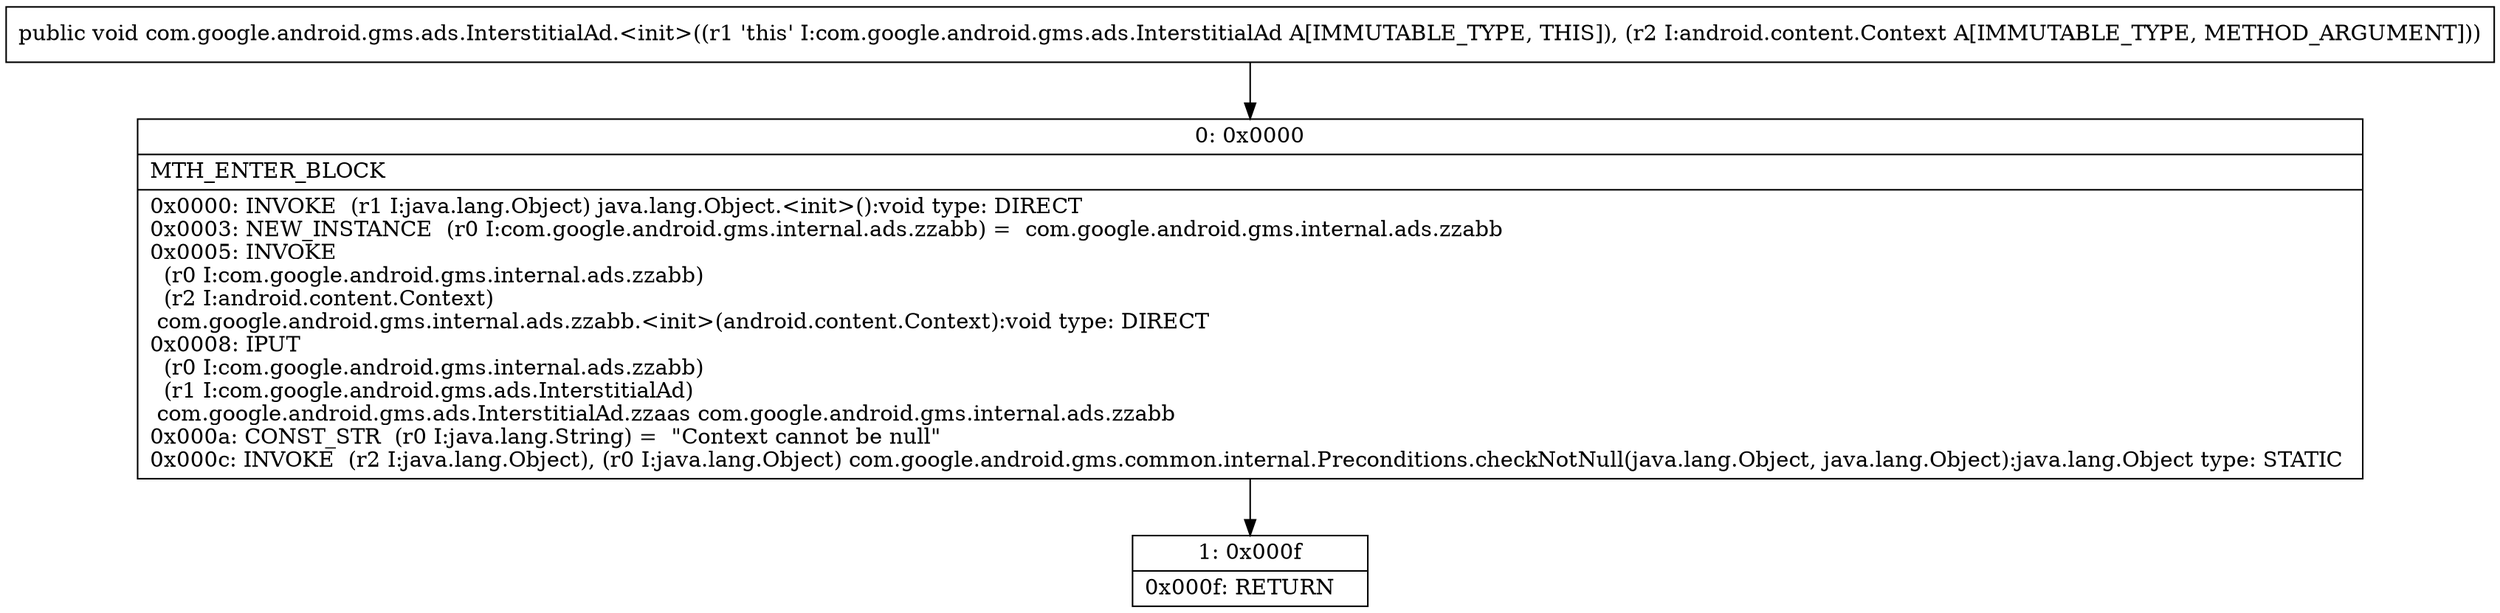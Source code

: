 digraph "CFG forcom.google.android.gms.ads.InterstitialAd.\<init\>(Landroid\/content\/Context;)V" {
Node_0 [shape=record,label="{0\:\ 0x0000|MTH_ENTER_BLOCK\l|0x0000: INVOKE  (r1 I:java.lang.Object) java.lang.Object.\<init\>():void type: DIRECT \l0x0003: NEW_INSTANCE  (r0 I:com.google.android.gms.internal.ads.zzabb) =  com.google.android.gms.internal.ads.zzabb \l0x0005: INVOKE  \l  (r0 I:com.google.android.gms.internal.ads.zzabb)\l  (r2 I:android.content.Context)\l com.google.android.gms.internal.ads.zzabb.\<init\>(android.content.Context):void type: DIRECT \l0x0008: IPUT  \l  (r0 I:com.google.android.gms.internal.ads.zzabb)\l  (r1 I:com.google.android.gms.ads.InterstitialAd)\l com.google.android.gms.ads.InterstitialAd.zzaas com.google.android.gms.internal.ads.zzabb \l0x000a: CONST_STR  (r0 I:java.lang.String) =  \"Context cannot be null\" \l0x000c: INVOKE  (r2 I:java.lang.Object), (r0 I:java.lang.Object) com.google.android.gms.common.internal.Preconditions.checkNotNull(java.lang.Object, java.lang.Object):java.lang.Object type: STATIC \l}"];
Node_1 [shape=record,label="{1\:\ 0x000f|0x000f: RETURN   \l}"];
MethodNode[shape=record,label="{public void com.google.android.gms.ads.InterstitialAd.\<init\>((r1 'this' I:com.google.android.gms.ads.InterstitialAd A[IMMUTABLE_TYPE, THIS]), (r2 I:android.content.Context A[IMMUTABLE_TYPE, METHOD_ARGUMENT])) }"];
MethodNode -> Node_0;
Node_0 -> Node_1;
}

